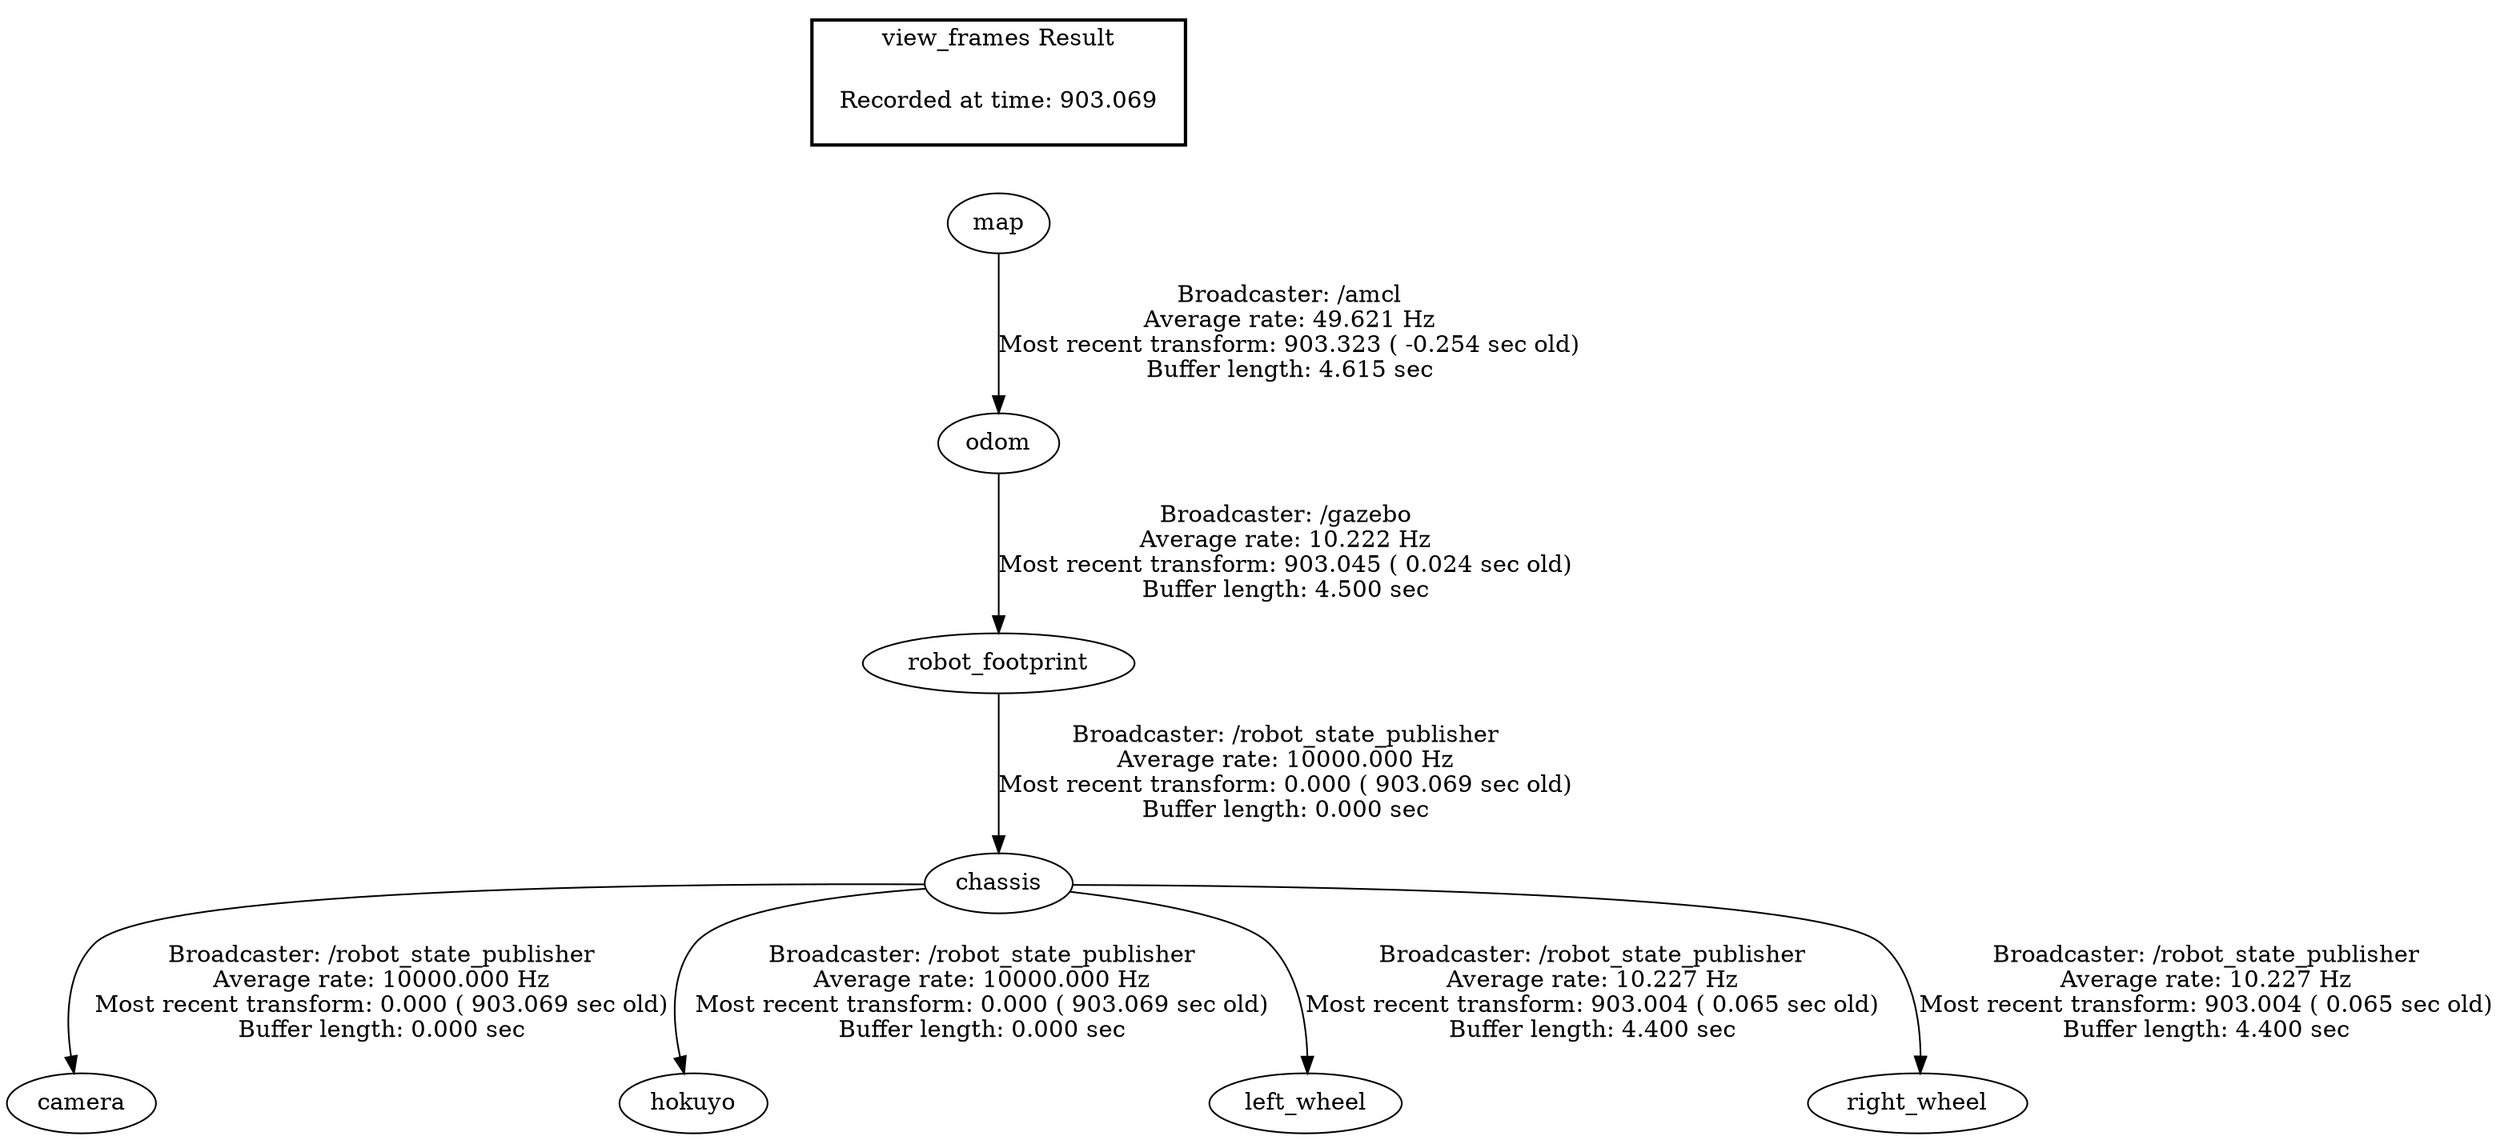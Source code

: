 digraph G {
"chassis" -> "camera"[label="Broadcaster: /robot_state_publisher\nAverage rate: 10000.000 Hz\nMost recent transform: 0.000 ( 903.069 sec old)\nBuffer length: 0.000 sec\n"];
"robot_footprint" -> "chassis"[label="Broadcaster: /robot_state_publisher\nAverage rate: 10000.000 Hz\nMost recent transform: 0.000 ( 903.069 sec old)\nBuffer length: 0.000 sec\n"];
"chassis" -> "hokuyo"[label="Broadcaster: /robot_state_publisher\nAverage rate: 10000.000 Hz\nMost recent transform: 0.000 ( 903.069 sec old)\nBuffer length: 0.000 sec\n"];
"odom" -> "robot_footprint"[label="Broadcaster: /gazebo\nAverage rate: 10.222 Hz\nMost recent transform: 903.045 ( 0.024 sec old)\nBuffer length: 4.500 sec\n"];
"map" -> "odom"[label="Broadcaster: /amcl\nAverage rate: 49.621 Hz\nMost recent transform: 903.323 ( -0.254 sec old)\nBuffer length: 4.615 sec\n"];
"chassis" -> "left_wheel"[label="Broadcaster: /robot_state_publisher\nAverage rate: 10.227 Hz\nMost recent transform: 903.004 ( 0.065 sec old)\nBuffer length: 4.400 sec\n"];
"chassis" -> "right_wheel"[label="Broadcaster: /robot_state_publisher\nAverage rate: 10.227 Hz\nMost recent transform: 903.004 ( 0.065 sec old)\nBuffer length: 4.400 sec\n"];
edge [style=invis];
 subgraph cluster_legend { style=bold; color=black; label ="view_frames Result";
"Recorded at time: 903.069"[ shape=plaintext ] ;
 }->"map";
}
